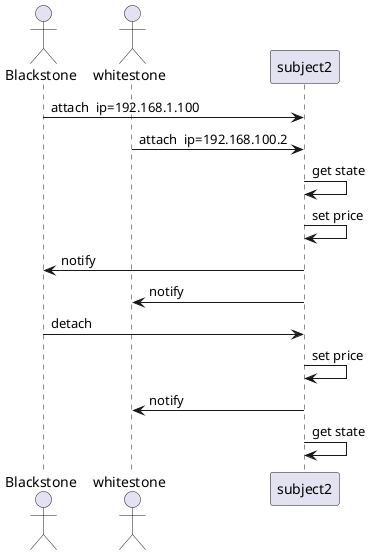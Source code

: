 @startuml  Q2
actor Blackstone
actor whitestone
' subscribe the subject 2
Blackstone  -> subject2: attach  ip=192.168.1.100
whitestone  -> subject2: attach  ip=192.168.100.2
subject2->subject2: get state
subject2->subject2: set price
subject2->Blackstone: notify
subject2->whitestone: notify
' blackstone cancel the subscribe
Blackstone  -> subject2: detach  
subject2->subject2: set price
subject2->whitestone: notify
subject2->subject2: get state

@enduml